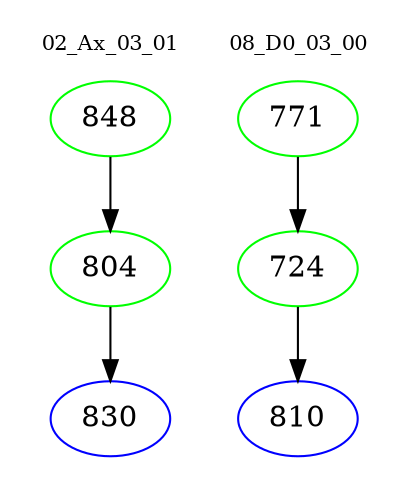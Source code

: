 digraph{
subgraph cluster_0 {
color = white
label = "02_Ax_03_01";
fontsize=10;
T0_848 [label="848", color="green"]
T0_848 -> T0_804 [color="black"]
T0_804 [label="804", color="green"]
T0_804 -> T0_830 [color="black"]
T0_830 [label="830", color="blue"]
}
subgraph cluster_1 {
color = white
label = "08_D0_03_00";
fontsize=10;
T1_771 [label="771", color="green"]
T1_771 -> T1_724 [color="black"]
T1_724 [label="724", color="green"]
T1_724 -> T1_810 [color="black"]
T1_810 [label="810", color="blue"]
}
}
